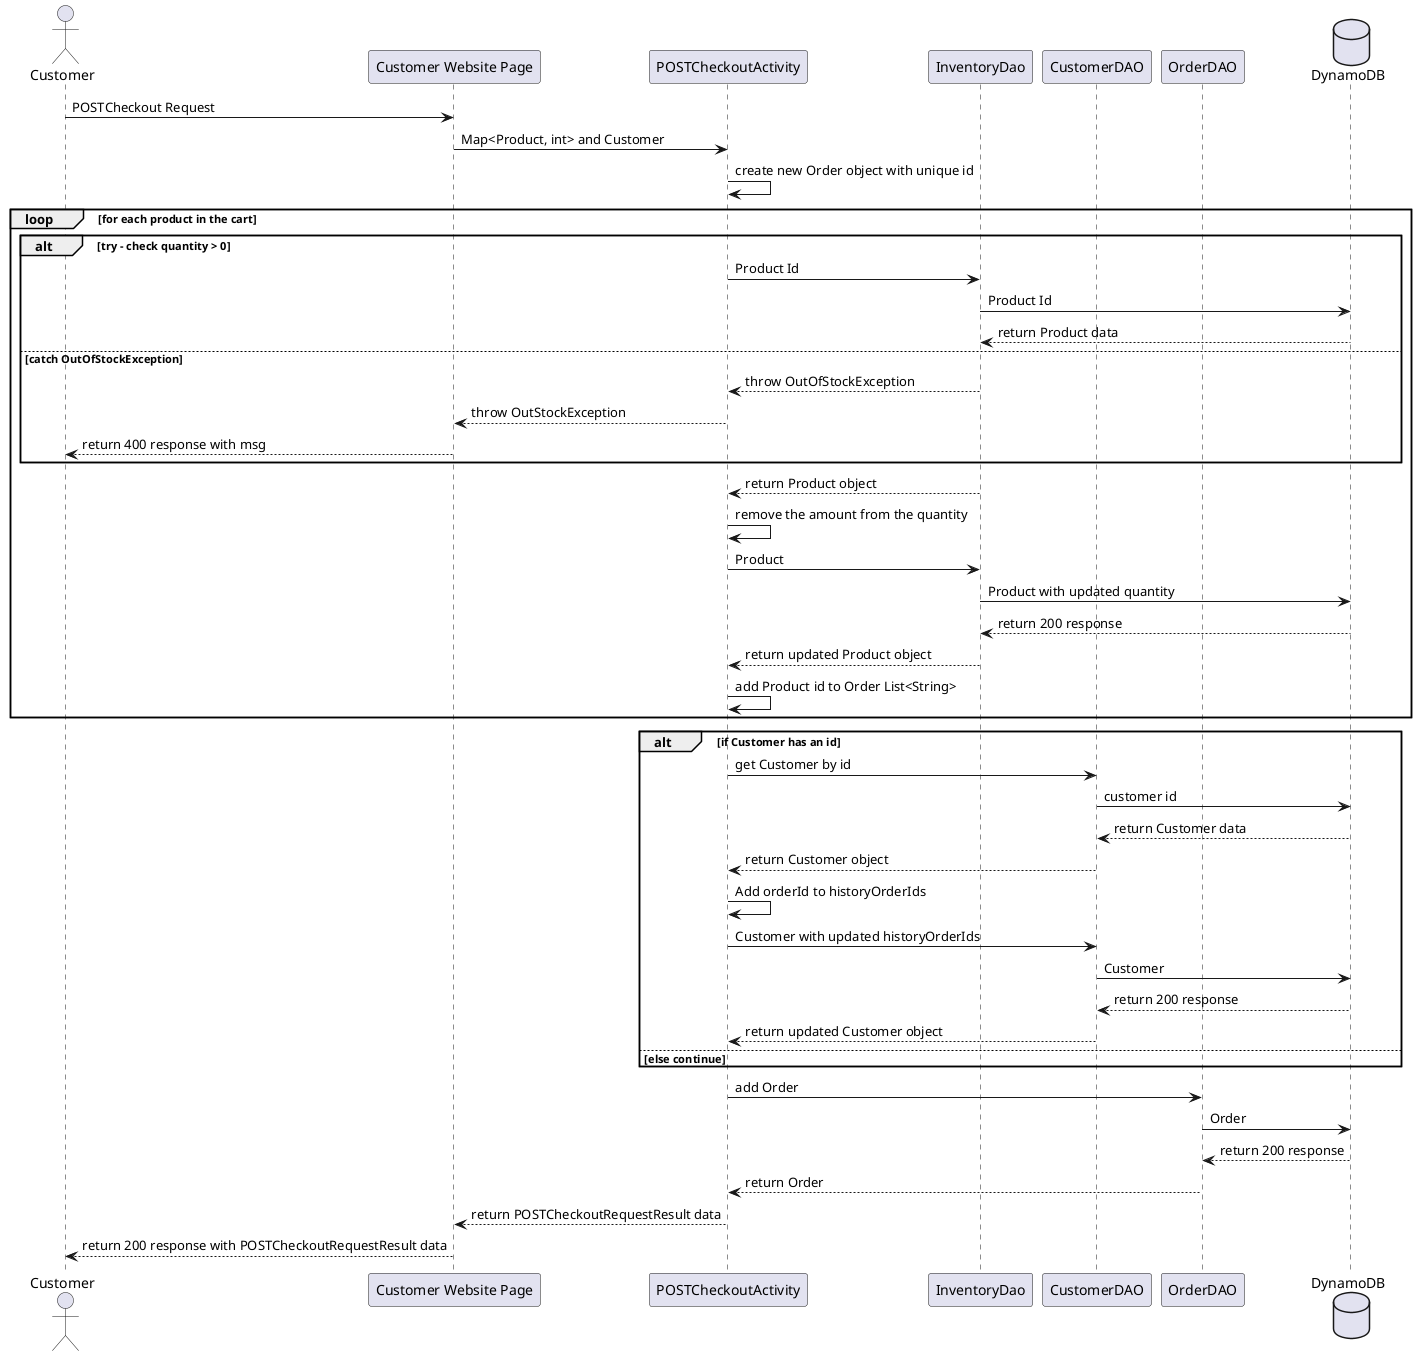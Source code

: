 @startuml
'https://plantuml.com/sequence-diagram

actor "Customer" as client
participant "Customer Website Page" as apiGateway
participant "POSTCheckoutActivity" as postCheckoutActivity
participant "InventoryDao" as inventoryDao
participant "CustomerDAO" as customerDao
participant "OrderDAO" as orderDao
database "DynamoDB" as dynamoDB

client -> apiGateway : POSTCheckout Request
apiGateway -> postCheckoutActivity : Map<Product, int> and Customer
postCheckoutActivity -> postCheckoutActivity : create new Order object with unique id
loop for each product in the cart
alt try - check quantity > 0
postCheckoutActivity -> inventoryDao : Product Id
inventoryDao -> dynamoDB : Product Id
dynamoDB --> inventoryDao : return Product data
else catch OutOfStockException
inventoryDao --> postCheckoutActivity : throw OutOfStockException
postCheckoutActivity --> apiGateway : throw OutStockException
apiGateway --> client : return 400 response with msg
end
inventoryDao --> postCheckoutActivity : return Product object
postCheckoutActivity -> postCheckoutActivity : remove the amount from the quantity
postCheckoutActivity -> inventoryDao : Product
inventoryDao -> dynamoDB : Product with updated quantity
dynamoDB --> inventoryDao : return 200 response
inventoryDao --> postCheckoutActivity : return updated Product object
postCheckoutActivity -> postCheckoutActivity : add Product id to Order List<String>
end
alt if Customer has an id
postCheckoutActivity -> customerDao : get Customer by id
customerDao -> dynamoDB : customer id
dynamoDB --> customerDao : return Customer data
customerDao --> postCheckoutActivity : return Customer object
postCheckoutActivity -> postCheckoutActivity : Add orderId to historyOrderIds
postCheckoutActivity -> customerDao : Customer with updated historyOrderIds
customerDao -> dynamoDB : Customer
dynamoDB --> customerDao : return 200 response
customerDao --> postCheckoutActivity : return updated Customer object

else else continue
end
postCheckoutActivity -> orderDao : add Order
orderDao -> dynamoDB : Order
dynamoDB --> orderDao : return 200 response
orderDao --> postCheckoutActivity : return Order
postCheckoutActivity --> apiGateway : return POSTCheckoutRequestResult data
apiGateway --> client : return 200 response with POSTCheckoutRequestResult data

@enduml